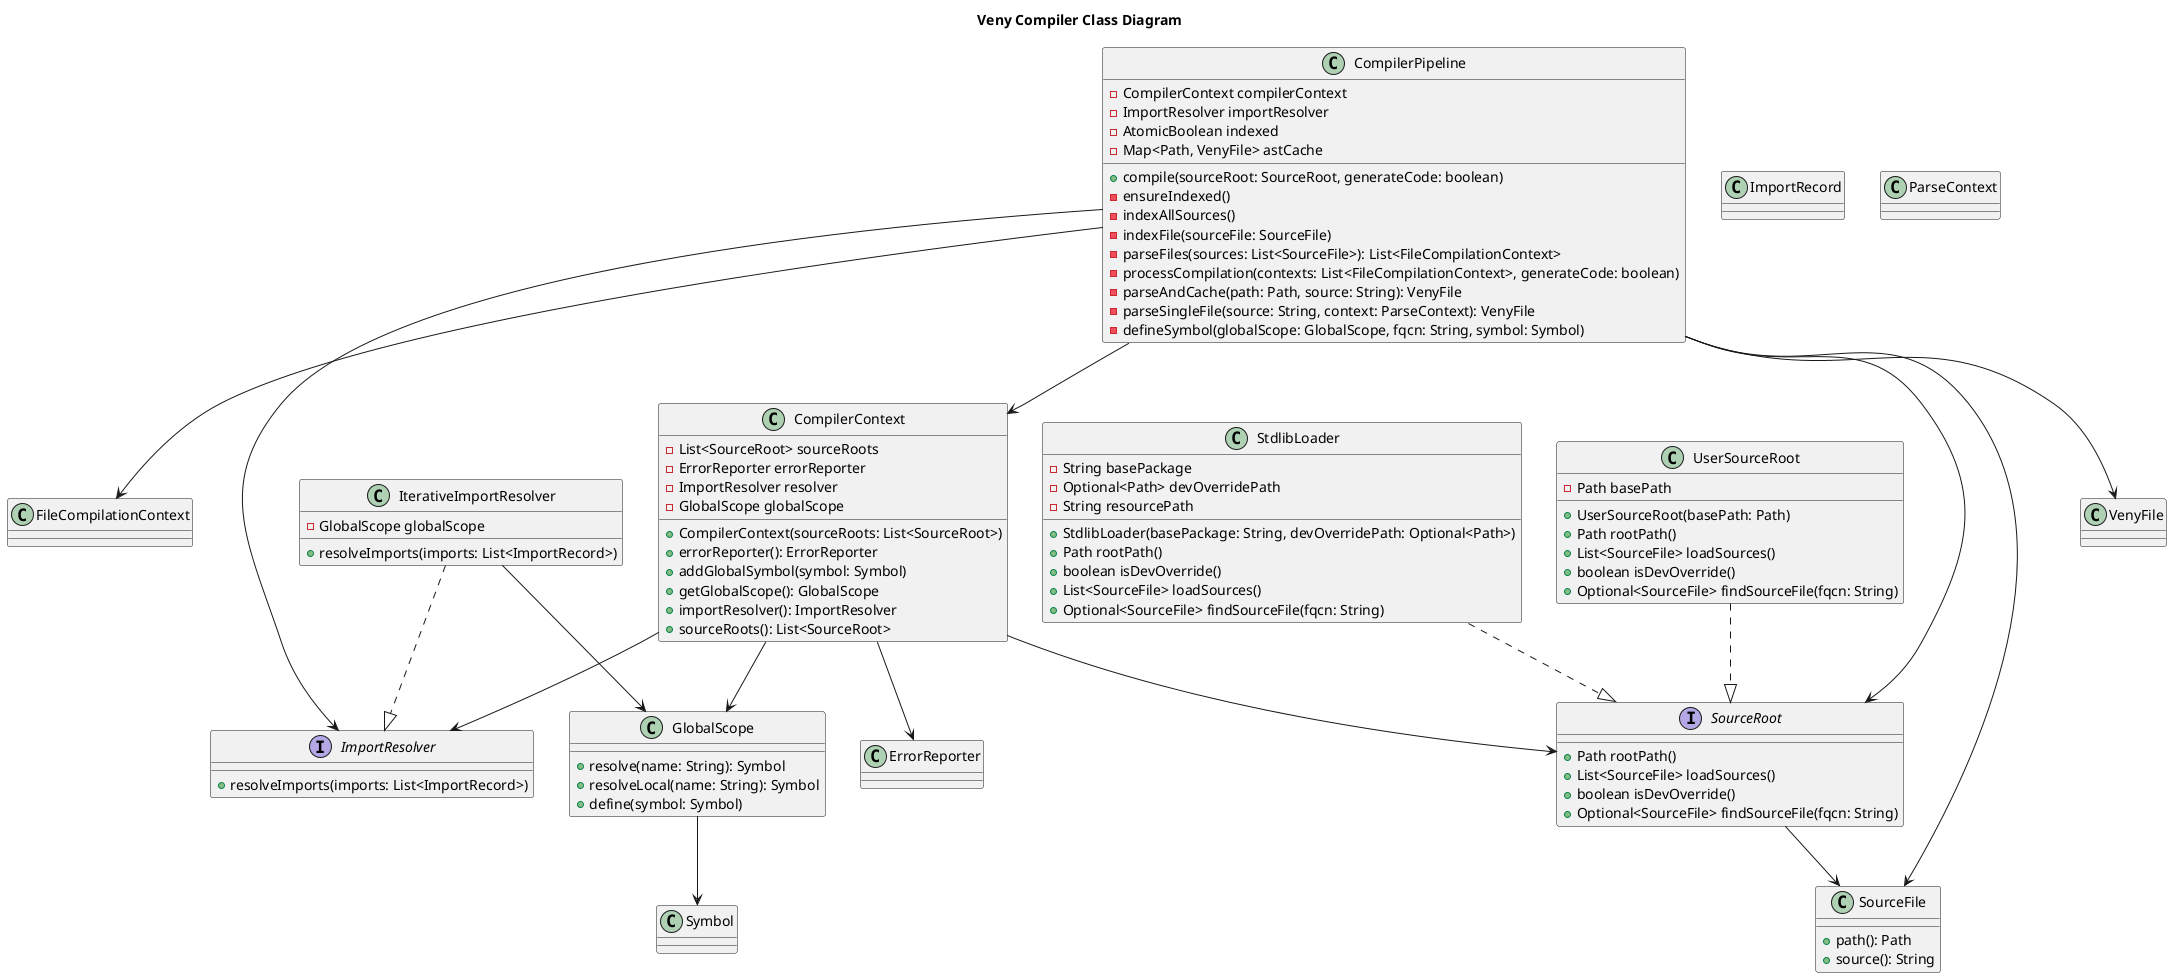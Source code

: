 @startuml
'https://plantuml.com/class-diagram
title Veny Compiler Class Diagram

'====================
' Interfaces
'====================
interface ImportResolver {
  + resolveImports(imports: List<ImportRecord>)
}

interface SourceRoot {
  + Path rootPath()
  + List<SourceFile> loadSources()
  + boolean isDevOverride()
  + Optional<SourceFile> findSourceFile(fqcn: String)
}

'====================
' Core Compiler
'====================
class CompilerPipeline {
  - CompilerContext compilerContext
  - ImportResolver importResolver
  - AtomicBoolean indexed
  - Map<Path, VenyFile> astCache

  + compile(sourceRoot: SourceRoot, generateCode: boolean)
  - ensureIndexed()
  - indexAllSources()
  - indexFile(sourceFile: SourceFile)
  - parseFiles(sources: List<SourceFile>): List<FileCompilationContext>
  - processCompilation(contexts: List<FileCompilationContext>, generateCode: boolean)
  - parseAndCache(path: Path, source: String): VenyFile
  - parseSingleFile(source: String, context: ParseContext): VenyFile
  - defineSymbol(globalScope: GlobalScope, fqcn: String, symbol: Symbol)
}

class IterativeImportResolver {
  - GlobalScope globalScope
  + resolveImports(imports: List<ImportRecord>)
}

class CompilerContext {
  - List<SourceRoot> sourceRoots
  - ErrorReporter errorReporter
  - ImportResolver resolver
  - GlobalScope globalScope

  + CompilerContext(sourceRoots: List<SourceRoot>)
  + errorReporter(): ErrorReporter
  + addGlobalSymbol(symbol: Symbol)
  + getGlobalScope(): GlobalScope
  + importResolver(): ImportResolver
  + sourceRoots(): List<SourceRoot>
}

'====================
' Source Root Implementations
'====================
class StdlibLoader {
  - String basePackage
  - Optional<Path> devOverridePath
  - String resourcePath

  + StdlibLoader(basePackage: String, devOverridePath: Optional<Path>)
  + Path rootPath()
  + boolean isDevOverride()
  + List<SourceFile> loadSources()
  + Optional<SourceFile> findSourceFile(fqcn: String)
}

class UserSourceRoot {
  - Path basePath

  + UserSourceRoot(basePath: Path)
  + Path rootPath()
  + List<SourceFile> loadSources()
  + boolean isDevOverride()
  + Optional<SourceFile> findSourceFile(fqcn: String)
}

'====================
' Supporting Classes
'====================
class SourceFile {
  + path(): Path
  + source(): String
}

class GlobalScope {
  + resolve(name: String): Symbol
  + resolveLocal(name: String): Symbol
  + define(symbol: Symbol)
}

class Symbol
class ImportRecord
class VenyFile
class FileCompilationContext
class ParseContext
class ErrorReporter

'====================
' Relationships
'====================
CompilerPipeline --> CompilerContext
CompilerPipeline --> ImportResolver
CompilerPipeline --> SourceRoot
CompilerPipeline --> FileCompilationContext
CompilerPipeline --> SourceFile
CompilerPipeline --> VenyFile

IterativeImportResolver ..|> ImportResolver
IterativeImportResolver --> GlobalScope

CompilerContext --> SourceRoot
CompilerContext --> GlobalScope
CompilerContext --> ErrorReporter
CompilerContext --> ImportResolver

StdlibLoader ..|> SourceRoot
UserSourceRoot ..|> SourceRoot
SourceRoot --> SourceFile

GlobalScope --> Symbol

@enduml